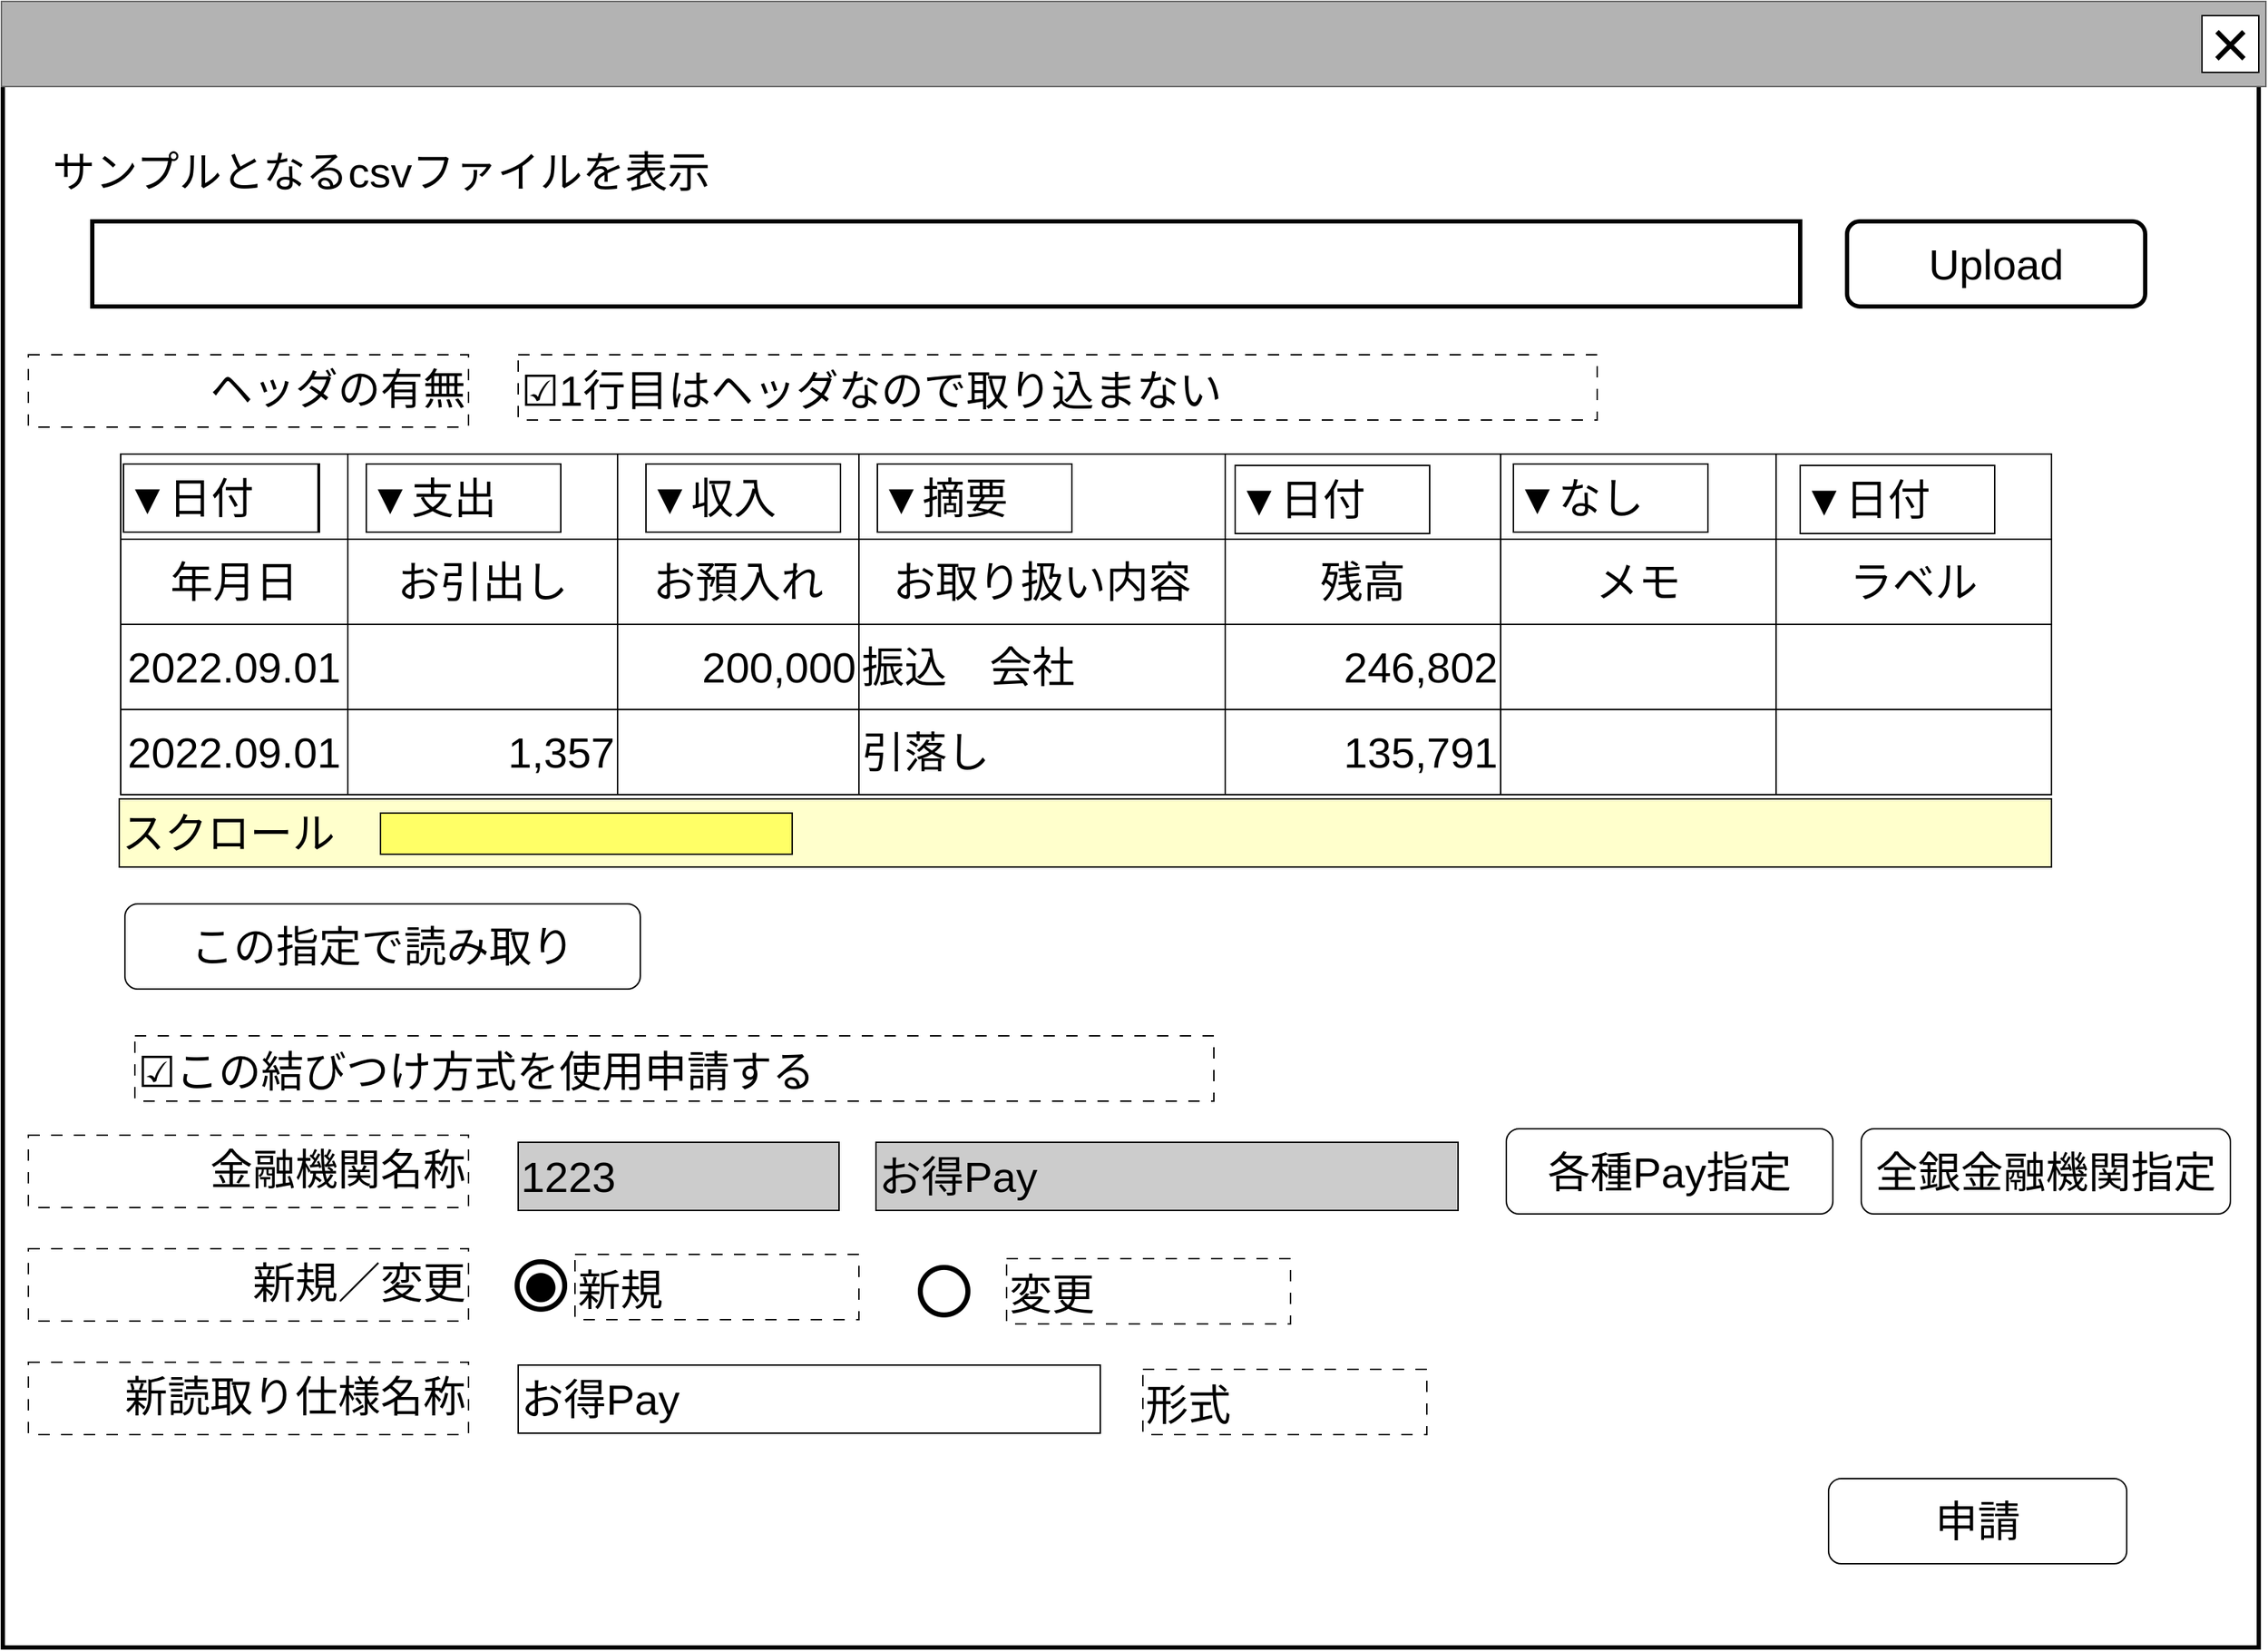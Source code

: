 <mxfile version="24.2.5" type="device">
  <diagram name="ページ1" id="LE8fIzdrHe0wcv1LTvfw">
    <mxGraphModel dx="2474" dy="1480" grid="1" gridSize="10" guides="1" tooltips="1" connect="1" arrows="1" fold="1" page="1" pageScale="1" pageWidth="1600" pageHeight="1200" math="0" shadow="0">
      <root>
        <mxCell id="0" />
        <mxCell id="cFaB45KztUIKXS-_cTrr-4" value="背景" style="locked=1;" parent="0" visible="0" />
        <mxCell id="cFaB45KztUIKXS-_cTrr-5" value="" style="rounded=0;whiteSpace=wrap;html=1;strokeWidth=3;" parent="cFaB45KztUIKXS-_cTrr-4" vertex="1">
          <mxGeometry x="1" y="1" width="1595" height="1180" as="geometry" />
        </mxCell>
        <mxCell id="cFaB45KztUIKXS-_cTrr-6" value="" style="rounded=0;whiteSpace=wrap;html=1;fillColor=#B3B3B3;fontColor=#333333;strokeColor=#666666;" parent="cFaB45KztUIKXS-_cTrr-4" vertex="1">
          <mxGeometry width="1595" height="60" as="geometry" />
        </mxCell>
        <mxCell id="cFaB45KztUIKXS-_cTrr-7" value="&lt;font style=&quot;font-size: 48px;&quot;&gt;×&lt;/font&gt;" style="rounded=0;whiteSpace=wrap;html=1;" parent="cFaB45KztUIKXS-_cTrr-4" vertex="1">
          <mxGeometry x="1550" y="10" width="40" height="40" as="geometry" />
        </mxCell>
        <mxCell id="cFaB45KztUIKXS-_cTrr-8" value="" style="rounded=0;whiteSpace=wrap;html=1;" parent="cFaB45KztUIKXS-_cTrr-4" vertex="1">
          <mxGeometry x="830" y="670" width="120" height="60" as="geometry" />
        </mxCell>
        <mxCell id="cFaB45KztUIKXS-_cTrr-9" value="ウインドウ" style="locked=1;" parent="0" />
        <mxCell id="cFaB45KztUIKXS-_cTrr-10" value="" style="rounded=0;whiteSpace=wrap;html=1;strokeWidth=3;" parent="cFaB45KztUIKXS-_cTrr-9" vertex="1">
          <mxGeometry x="1" y="1" width="1589" height="1159" as="geometry" />
        </mxCell>
        <mxCell id="cFaB45KztUIKXS-_cTrr-11" value="" style="rounded=0;whiteSpace=wrap;html=1;fillColor=#B3B3B3;fontColor=#333333;strokeColor=#666666;" parent="cFaB45KztUIKXS-_cTrr-9" vertex="1">
          <mxGeometry width="1595" height="60" as="geometry" />
        </mxCell>
        <mxCell id="cFaB45KztUIKXS-_cTrr-12" value="&lt;font style=&quot;font-size: 48px;&quot;&gt;×&lt;/font&gt;" style="rounded=0;whiteSpace=wrap;html=1;" parent="cFaB45KztUIKXS-_cTrr-9" vertex="1">
          <mxGeometry x="1550" y="10" width="40" height="40" as="geometry" />
        </mxCell>
        <mxCell id="cFaB45KztUIKXS-_cTrr-14" value="名称未設定レイヤ" style="" parent="0" />
        <mxCell id="iuLljrWptE0SfQuj8YOA-0" value="&lt;span style=&quot;font-size: 30px;&quot;&gt;ヘッダの有無&lt;/span&gt;" style="rounded=0;whiteSpace=wrap;html=1;align=right;dashed=1;dashPattern=8 8;verticalAlign=top;" parent="cFaB45KztUIKXS-_cTrr-14" vertex="1">
          <mxGeometry x="19" y="249" width="310" height="51" as="geometry" />
        </mxCell>
        <mxCell id="iuLljrWptE0SfQuj8YOA-2" value="&lt;span style=&quot;font-size: 30px;&quot;&gt;▼1日付&lt;/span&gt;" style="rounded=0;whiteSpace=wrap;html=1;align=left;" parent="cFaB45KztUIKXS-_cTrr-14" vertex="1">
          <mxGeometry x="87" y="326" width="137" height="48" as="geometry" />
        </mxCell>
        <mxCell id="iuLljrWptE0SfQuj8YOA-3" value="&lt;span style=&quot;font-size: 30px;&quot;&gt;Upload&lt;/span&gt;" style="rounded=1;whiteSpace=wrap;html=1;fillColor=#FFFFFF;strokeWidth=3;" parent="cFaB45KztUIKXS-_cTrr-14" vertex="1">
          <mxGeometry x="1300" y="155" width="210" height="60" as="geometry" />
        </mxCell>
        <mxCell id="iuLljrWptE0SfQuj8YOA-4" value="&lt;span style=&quot;font-size: 30px;&quot;&gt;サンプルとなるcsvファイルを表示&lt;/span&gt;" style="text;html=1;strokeColor=none;fillColor=none;align=left;verticalAlign=middle;whiteSpace=wrap;rounded=0;" parent="cFaB45KztUIKXS-_cTrr-14" vertex="1">
          <mxGeometry x="34" y="100" width="600" height="40" as="geometry" />
        </mxCell>
        <mxCell id="iuLljrWptE0SfQuj8YOA-5" value="" style="rounded=0;whiteSpace=wrap;html=1;strokeWidth=3;" parent="cFaB45KztUIKXS-_cTrr-14" vertex="1">
          <mxGeometry x="64" y="155" width="1203" height="60" as="geometry" />
        </mxCell>
        <mxCell id="iuLljrWptE0SfQuj8YOA-6" value="" style="childLayout=tableLayout;recursiveResize=0;shadow=0;fillColor=none;" parent="cFaB45KztUIKXS-_cTrr-14" vertex="1">
          <mxGeometry x="84" y="319" width="1360" height="240" as="geometry" />
        </mxCell>
        <mxCell id="iuLljrWptE0SfQuj8YOA-7" style="shape=tableRow;horizontal=0;startSize=0;swimlaneHead=0;swimlaneBody=0;top=0;left=0;bottom=0;right=0;dropTarget=0;collapsible=0;recursiveResize=0;expand=0;fontStyle=0;fillColor=none;strokeColor=inherit;" parent="iuLljrWptE0SfQuj8YOA-6" vertex="1">
          <mxGeometry width="1360" height="60" as="geometry" />
        </mxCell>
        <mxCell id="iuLljrWptE0SfQuj8YOA-8" value="" style="connectable=0;recursiveResize=0;strokeColor=inherit;fillColor=none;align=center;whiteSpace=wrap;html=1;" parent="iuLljrWptE0SfQuj8YOA-7" vertex="1">
          <mxGeometry width="160" height="60" as="geometry">
            <mxRectangle width="160" height="60" as="alternateBounds" />
          </mxGeometry>
        </mxCell>
        <mxCell id="iuLljrWptE0SfQuj8YOA-9" style="connectable=0;recursiveResize=0;strokeColor=inherit;fillColor=none;align=center;whiteSpace=wrap;html=1;" parent="iuLljrWptE0SfQuj8YOA-7" vertex="1">
          <mxGeometry x="160" width="190" height="60" as="geometry">
            <mxRectangle width="190" height="60" as="alternateBounds" />
          </mxGeometry>
        </mxCell>
        <mxCell id="iuLljrWptE0SfQuj8YOA-10" style="connectable=0;recursiveResize=0;strokeColor=inherit;fillColor=none;align=center;whiteSpace=wrap;html=1;" parent="iuLljrWptE0SfQuj8YOA-7" vertex="1">
          <mxGeometry x="350" width="170" height="60" as="geometry">
            <mxRectangle width="170" height="60" as="alternateBounds" />
          </mxGeometry>
        </mxCell>
        <mxCell id="iuLljrWptE0SfQuj8YOA-11" style="connectable=0;recursiveResize=0;strokeColor=inherit;fillColor=none;align=center;whiteSpace=wrap;html=1;" parent="iuLljrWptE0SfQuj8YOA-7" vertex="1">
          <mxGeometry x="520" width="258" height="60" as="geometry">
            <mxRectangle width="258" height="60" as="alternateBounds" />
          </mxGeometry>
        </mxCell>
        <mxCell id="iuLljrWptE0SfQuj8YOA-12" style="connectable=0;recursiveResize=0;strokeColor=inherit;fillColor=none;align=center;whiteSpace=wrap;html=1;" parent="iuLljrWptE0SfQuj8YOA-7" vertex="1">
          <mxGeometry x="778" width="194" height="60" as="geometry">
            <mxRectangle width="194" height="60" as="alternateBounds" />
          </mxGeometry>
        </mxCell>
        <mxCell id="iuLljrWptE0SfQuj8YOA-13" style="connectable=0;recursiveResize=0;strokeColor=inherit;fillColor=none;align=center;whiteSpace=wrap;html=1;" parent="iuLljrWptE0SfQuj8YOA-7" vertex="1">
          <mxGeometry x="972" width="194" height="60" as="geometry">
            <mxRectangle width="194" height="60" as="alternateBounds" />
          </mxGeometry>
        </mxCell>
        <mxCell id="iuLljrWptE0SfQuj8YOA-14" style="connectable=0;recursiveResize=0;strokeColor=inherit;fillColor=none;align=center;whiteSpace=wrap;html=1;" parent="iuLljrWptE0SfQuj8YOA-7" vertex="1">
          <mxGeometry x="1166" width="194" height="60" as="geometry">
            <mxRectangle width="194" height="60" as="alternateBounds" />
          </mxGeometry>
        </mxCell>
        <mxCell id="iuLljrWptE0SfQuj8YOA-15" value="" style="shape=tableRow;horizontal=0;startSize=0;swimlaneHead=0;swimlaneBody=0;top=0;left=0;bottom=0;right=0;dropTarget=0;collapsible=0;recursiveResize=0;expand=0;fontStyle=0;fillColor=none;strokeColor=inherit;" parent="iuLljrWptE0SfQuj8YOA-6" vertex="1">
          <mxGeometry y="60" width="1360" height="60" as="geometry" />
        </mxCell>
        <mxCell id="iuLljrWptE0SfQuj8YOA-16" value="&lt;font style=&quot;font-size: 30px;&quot;&gt;年月日&lt;br&gt;&lt;/font&gt;" style="connectable=0;recursiveResize=0;strokeColor=inherit;fillColor=none;align=center;whiteSpace=wrap;html=1;" parent="iuLljrWptE0SfQuj8YOA-15" vertex="1">
          <mxGeometry width="160" height="60" as="geometry">
            <mxRectangle width="160" height="60" as="alternateBounds" />
          </mxGeometry>
        </mxCell>
        <mxCell id="iuLljrWptE0SfQuj8YOA-17" value="&lt;font style=&quot;font-size: 30px;&quot;&gt;お引出し&lt;/font&gt;" style="connectable=0;recursiveResize=0;strokeColor=inherit;fillColor=none;align=center;whiteSpace=wrap;html=1;" parent="iuLljrWptE0SfQuj8YOA-15" vertex="1">
          <mxGeometry x="160" width="190" height="60" as="geometry">
            <mxRectangle width="190" height="60" as="alternateBounds" />
          </mxGeometry>
        </mxCell>
        <mxCell id="iuLljrWptE0SfQuj8YOA-18" value="&lt;font style=&quot;font-size: 30px;&quot;&gt;お預入れ&lt;/font&gt;" style="connectable=0;recursiveResize=0;strokeColor=inherit;fillColor=none;align=center;whiteSpace=wrap;html=1;" parent="iuLljrWptE0SfQuj8YOA-15" vertex="1">
          <mxGeometry x="350" width="170" height="60" as="geometry">
            <mxRectangle width="170" height="60" as="alternateBounds" />
          </mxGeometry>
        </mxCell>
        <mxCell id="iuLljrWptE0SfQuj8YOA-19" value="&lt;font style=&quot;font-size: 30px;&quot;&gt;お取り扱い内容&lt;/font&gt;" style="connectable=0;recursiveResize=0;strokeColor=inherit;fillColor=none;align=center;whiteSpace=wrap;html=1;" parent="iuLljrWptE0SfQuj8YOA-15" vertex="1">
          <mxGeometry x="520" width="258" height="60" as="geometry">
            <mxRectangle width="258" height="60" as="alternateBounds" />
          </mxGeometry>
        </mxCell>
        <mxCell id="iuLljrWptE0SfQuj8YOA-20" value="&lt;font style=&quot;font-size: 30px;&quot;&gt;残高&lt;/font&gt;" style="connectable=0;recursiveResize=0;strokeColor=inherit;fillColor=none;align=center;whiteSpace=wrap;html=1;" parent="iuLljrWptE0SfQuj8YOA-15" vertex="1">
          <mxGeometry x="778" width="194" height="60" as="geometry">
            <mxRectangle width="194" height="60" as="alternateBounds" />
          </mxGeometry>
        </mxCell>
        <mxCell id="iuLljrWptE0SfQuj8YOA-21" value="&lt;font style=&quot;font-size: 30px;&quot;&gt;メモ&lt;/font&gt;" style="connectable=0;recursiveResize=0;strokeColor=inherit;fillColor=none;align=center;whiteSpace=wrap;html=1;" parent="iuLljrWptE0SfQuj8YOA-15" vertex="1">
          <mxGeometry x="972" width="194" height="60" as="geometry">
            <mxRectangle width="194" height="60" as="alternateBounds" />
          </mxGeometry>
        </mxCell>
        <mxCell id="iuLljrWptE0SfQuj8YOA-22" value="&lt;font style=&quot;font-size: 30px;&quot;&gt;ラベル&lt;/font&gt;" style="connectable=0;recursiveResize=0;strokeColor=inherit;fillColor=none;align=center;whiteSpace=wrap;html=1;" parent="iuLljrWptE0SfQuj8YOA-15" vertex="1">
          <mxGeometry x="1166" width="194" height="60" as="geometry">
            <mxRectangle width="194" height="60" as="alternateBounds" />
          </mxGeometry>
        </mxCell>
        <mxCell id="iuLljrWptE0SfQuj8YOA-23" style="shape=tableRow;horizontal=0;startSize=0;swimlaneHead=0;swimlaneBody=0;top=0;left=0;bottom=0;right=0;dropTarget=0;collapsible=0;recursiveResize=0;expand=0;fontStyle=0;fillColor=none;strokeColor=inherit;" parent="iuLljrWptE0SfQuj8YOA-6" vertex="1">
          <mxGeometry y="120" width="1360" height="60" as="geometry" />
        </mxCell>
        <mxCell id="iuLljrWptE0SfQuj8YOA-24" value="&lt;font style=&quot;font-size: 30px;&quot;&gt;2022.09.01&lt;/font&gt;" style="connectable=0;recursiveResize=0;strokeColor=inherit;fillColor=none;align=center;whiteSpace=wrap;html=1;" parent="iuLljrWptE0SfQuj8YOA-23" vertex="1">
          <mxGeometry width="160" height="60" as="geometry">
            <mxRectangle width="160" height="60" as="alternateBounds" />
          </mxGeometry>
        </mxCell>
        <mxCell id="iuLljrWptE0SfQuj8YOA-25" value="" style="connectable=0;recursiveResize=0;strokeColor=inherit;fillColor=none;align=center;whiteSpace=wrap;html=1;" parent="iuLljrWptE0SfQuj8YOA-23" vertex="1">
          <mxGeometry x="160" width="190" height="60" as="geometry">
            <mxRectangle width="190" height="60" as="alternateBounds" />
          </mxGeometry>
        </mxCell>
        <mxCell id="iuLljrWptE0SfQuj8YOA-26" value="&lt;font style=&quot;font-size: 30px;&quot;&gt;200,000&lt;/font&gt;" style="connectable=0;recursiveResize=0;strokeColor=inherit;fillColor=none;align=right;whiteSpace=wrap;html=1;" parent="iuLljrWptE0SfQuj8YOA-23" vertex="1">
          <mxGeometry x="350" width="170" height="60" as="geometry">
            <mxRectangle width="170" height="60" as="alternateBounds" />
          </mxGeometry>
        </mxCell>
        <mxCell id="iuLljrWptE0SfQuj8YOA-27" value="&lt;span style=&quot;font-size: 30px;&quot;&gt;振込　会社&lt;/span&gt;" style="connectable=0;recursiveResize=0;strokeColor=inherit;fillColor=none;align=left;whiteSpace=wrap;html=1;" parent="iuLljrWptE0SfQuj8YOA-23" vertex="1">
          <mxGeometry x="520" width="258" height="60" as="geometry">
            <mxRectangle width="258" height="60" as="alternateBounds" />
          </mxGeometry>
        </mxCell>
        <mxCell id="iuLljrWptE0SfQuj8YOA-28" value="&lt;font style=&quot;font-size: 30px;&quot;&gt;246,802&lt;/font&gt;" style="connectable=0;recursiveResize=0;strokeColor=inherit;fillColor=none;align=right;whiteSpace=wrap;html=1;" parent="iuLljrWptE0SfQuj8YOA-23" vertex="1">
          <mxGeometry x="778" width="194" height="60" as="geometry">
            <mxRectangle width="194" height="60" as="alternateBounds" />
          </mxGeometry>
        </mxCell>
        <mxCell id="iuLljrWptE0SfQuj8YOA-29" style="connectable=0;recursiveResize=0;strokeColor=inherit;fillColor=none;align=center;whiteSpace=wrap;html=1;" parent="iuLljrWptE0SfQuj8YOA-23" vertex="1">
          <mxGeometry x="972" width="194" height="60" as="geometry">
            <mxRectangle width="194" height="60" as="alternateBounds" />
          </mxGeometry>
        </mxCell>
        <mxCell id="iuLljrWptE0SfQuj8YOA-30" style="connectable=0;recursiveResize=0;strokeColor=inherit;fillColor=none;align=center;whiteSpace=wrap;html=1;" parent="iuLljrWptE0SfQuj8YOA-23" vertex="1">
          <mxGeometry x="1166" width="194" height="60" as="geometry">
            <mxRectangle width="194" height="60" as="alternateBounds" />
          </mxGeometry>
        </mxCell>
        <mxCell id="iuLljrWptE0SfQuj8YOA-31" style="shape=tableRow;horizontal=0;startSize=0;swimlaneHead=0;swimlaneBody=0;top=0;left=0;bottom=0;right=0;dropTarget=0;collapsible=0;recursiveResize=0;expand=0;fontStyle=0;fillColor=none;strokeColor=inherit;" parent="iuLljrWptE0SfQuj8YOA-6" vertex="1">
          <mxGeometry y="180" width="1360" height="60" as="geometry" />
        </mxCell>
        <mxCell id="iuLljrWptE0SfQuj8YOA-32" value="&lt;font style=&quot;font-size: 30px;&quot;&gt;2022.09.01&lt;/font&gt;" style="connectable=0;recursiveResize=0;strokeColor=inherit;fillColor=none;align=center;whiteSpace=wrap;html=1;" parent="iuLljrWptE0SfQuj8YOA-31" vertex="1">
          <mxGeometry width="160" height="60" as="geometry">
            <mxRectangle width="160" height="60" as="alternateBounds" />
          </mxGeometry>
        </mxCell>
        <mxCell id="iuLljrWptE0SfQuj8YOA-33" value="&lt;font style=&quot;font-size: 30px;&quot;&gt;1,357&lt;/font&gt;" style="connectable=0;recursiveResize=0;strokeColor=inherit;fillColor=none;align=right;whiteSpace=wrap;html=1;" parent="iuLljrWptE0SfQuj8YOA-31" vertex="1">
          <mxGeometry x="160" width="190" height="60" as="geometry">
            <mxRectangle width="190" height="60" as="alternateBounds" />
          </mxGeometry>
        </mxCell>
        <mxCell id="iuLljrWptE0SfQuj8YOA-34" value="" style="connectable=0;recursiveResize=0;strokeColor=inherit;fillColor=none;align=center;whiteSpace=wrap;html=1;" parent="iuLljrWptE0SfQuj8YOA-31" vertex="1">
          <mxGeometry x="350" width="170" height="60" as="geometry">
            <mxRectangle width="170" height="60" as="alternateBounds" />
          </mxGeometry>
        </mxCell>
        <mxCell id="iuLljrWptE0SfQuj8YOA-35" value="&lt;font style=&quot;font-size: 30px;&quot;&gt;引落し&lt;/font&gt;" style="connectable=0;recursiveResize=0;strokeColor=inherit;fillColor=none;align=left;whiteSpace=wrap;html=1;" parent="iuLljrWptE0SfQuj8YOA-31" vertex="1">
          <mxGeometry x="520" width="258" height="60" as="geometry">
            <mxRectangle width="258" height="60" as="alternateBounds" />
          </mxGeometry>
        </mxCell>
        <mxCell id="iuLljrWptE0SfQuj8YOA-36" value="&lt;font style=&quot;font-size: 30px;&quot;&gt;135,791&lt;/font&gt;" style="connectable=0;recursiveResize=0;strokeColor=inherit;fillColor=none;align=right;whiteSpace=wrap;html=1;" parent="iuLljrWptE0SfQuj8YOA-31" vertex="1">
          <mxGeometry x="778" width="194" height="60" as="geometry">
            <mxRectangle width="194" height="60" as="alternateBounds" />
          </mxGeometry>
        </mxCell>
        <mxCell id="iuLljrWptE0SfQuj8YOA-37" style="connectable=0;recursiveResize=0;strokeColor=inherit;fillColor=none;align=center;whiteSpace=wrap;html=1;" parent="iuLljrWptE0SfQuj8YOA-31" vertex="1">
          <mxGeometry x="972" width="194" height="60" as="geometry">
            <mxRectangle width="194" height="60" as="alternateBounds" />
          </mxGeometry>
        </mxCell>
        <mxCell id="iuLljrWptE0SfQuj8YOA-38" style="connectable=0;recursiveResize=0;strokeColor=inherit;fillColor=none;align=center;whiteSpace=wrap;html=1;" parent="iuLljrWptE0SfQuj8YOA-31" vertex="1">
          <mxGeometry x="1166" width="194" height="60" as="geometry">
            <mxRectangle width="194" height="60" as="alternateBounds" />
          </mxGeometry>
        </mxCell>
        <mxCell id="iuLljrWptE0SfQuj8YOA-39" value="&lt;span style=&quot;font-size: 30px;&quot;&gt;▼支出&lt;/span&gt;" style="rounded=0;whiteSpace=wrap;html=1;align=left;" parent="cFaB45KztUIKXS-_cTrr-14" vertex="1">
          <mxGeometry x="257" y="326" width="137" height="48" as="geometry" />
        </mxCell>
        <mxCell id="iuLljrWptE0SfQuj8YOA-40" value="&lt;span style=&quot;font-size: 30px;&quot;&gt;▼収入&lt;/span&gt;" style="rounded=0;whiteSpace=wrap;html=1;align=left;" parent="cFaB45KztUIKXS-_cTrr-14" vertex="1">
          <mxGeometry x="454" y="326" width="137" height="48" as="geometry" />
        </mxCell>
        <mxCell id="iuLljrWptE0SfQuj8YOA-41" value="&lt;span style=&quot;font-size: 30px;&quot;&gt;▼摘要&lt;/span&gt;" style="rounded=0;whiteSpace=wrap;html=1;align=left;" parent="cFaB45KztUIKXS-_cTrr-14" vertex="1">
          <mxGeometry x="617" y="326" width="137" height="48" as="geometry" />
        </mxCell>
        <mxCell id="iuLljrWptE0SfQuj8YOA-42" value="&lt;span style=&quot;font-size: 30px;&quot;&gt;▼日付&lt;/span&gt;" style="rounded=0;whiteSpace=wrap;html=1;align=left;" parent="cFaB45KztUIKXS-_cTrr-14" vertex="1">
          <mxGeometry x="869" y="327" width="137" height="48" as="geometry" />
        </mxCell>
        <mxCell id="iuLljrWptE0SfQuj8YOA-43" value="&lt;span style=&quot;font-size: 30px;&quot;&gt;▼なし&lt;/span&gt;" style="rounded=0;whiteSpace=wrap;html=1;align=left;" parent="cFaB45KztUIKXS-_cTrr-14" vertex="1">
          <mxGeometry x="1065" y="326" width="137" height="48" as="geometry" />
        </mxCell>
        <mxCell id="iuLljrWptE0SfQuj8YOA-44" value="&lt;span style=&quot;font-size: 30px;&quot;&gt;▼日付&lt;/span&gt;" style="rounded=0;whiteSpace=wrap;html=1;align=left;" parent="cFaB45KztUIKXS-_cTrr-14" vertex="1">
          <mxGeometry x="1267" y="327" width="137" height="48" as="geometry" />
        </mxCell>
        <mxCell id="iuLljrWptE0SfQuj8YOA-45" value="&lt;div style=&quot;&quot;&gt;&lt;font style=&quot;font-size: 30px;&quot;&gt;スクロール&lt;/font&gt;&lt;/div&gt;" style="rounded=0;whiteSpace=wrap;html=1;align=left;verticalAlign=top;fillColor=#FFFFCC;" parent="cFaB45KztUIKXS-_cTrr-14" vertex="1">
          <mxGeometry x="83" y="562" width="1361" height="48" as="geometry" />
        </mxCell>
        <mxCell id="iuLljrWptE0SfQuj8YOA-46" value="&lt;div style=&quot;&quot;&gt;&lt;br&gt;&lt;/div&gt;" style="rounded=0;whiteSpace=wrap;html=1;align=left;verticalAlign=top;fillColor=#FFFF66;" parent="cFaB45KztUIKXS-_cTrr-14" vertex="1">
          <mxGeometry x="267" y="572" width="290" height="29" as="geometry" />
        </mxCell>
        <mxCell id="iuLljrWptE0SfQuj8YOA-47" value="&lt;span style=&quot;font-size: 30px;&quot;&gt;▼日付&lt;/span&gt;" style="rounded=0;whiteSpace=wrap;html=1;align=left;" parent="cFaB45KztUIKXS-_cTrr-14" vertex="1">
          <mxGeometry x="86" y="326" width="137" height="48" as="geometry" />
        </mxCell>
        <mxCell id="iuLljrWptE0SfQuj8YOA-48" value="&lt;span style=&quot;font-size: 30px;&quot;&gt;☑1行目はヘッダなので取り込まない&lt;/span&gt;" style="rounded=0;whiteSpace=wrap;html=1;align=left;dashed=1;dashPattern=8 8;verticalAlign=bottom;" parent="cFaB45KztUIKXS-_cTrr-14" vertex="1">
          <mxGeometry x="364" y="249" width="760" height="46" as="geometry" />
        </mxCell>
        <mxCell id="dCVu0rkNFsr91CzSjSnU-0" value="&lt;font style=&quot;font-size: 30px;&quot;&gt;お得Pay&lt;/font&gt;" style="rounded=0;whiteSpace=wrap;html=1;align=left;" parent="cFaB45KztUIKXS-_cTrr-14" vertex="1">
          <mxGeometry x="364" y="961" width="410" height="48" as="geometry" />
        </mxCell>
        <mxCell id="dCVu0rkNFsr91CzSjSnU-1" value="&lt;span style=&quot;font-size: 30px;&quot;&gt;申請&lt;/span&gt;" style="rounded=1;whiteSpace=wrap;html=1;" parent="cFaB45KztUIKXS-_cTrr-14" vertex="1">
          <mxGeometry x="1287" y="1041" width="210" height="60" as="geometry" />
        </mxCell>
        <mxCell id="dCVu0rkNFsr91CzSjSnU-2" value="&lt;span style=&quot;font-size: 30px;&quot;&gt;形式&lt;/span&gt;" style="rounded=0;whiteSpace=wrap;html=1;align=left;dashed=1;dashPattern=8 8;verticalAlign=bottom;" parent="cFaB45KztUIKXS-_cTrr-14" vertex="1">
          <mxGeometry x="804" y="964" width="200" height="46" as="geometry" />
        </mxCell>
        <mxCell id="dCVu0rkNFsr91CzSjSnU-3" value="&lt;span style=&quot;font-size: 30px;&quot;&gt;新読取り仕様名称&lt;/span&gt;" style="rounded=0;whiteSpace=wrap;html=1;align=right;dashed=1;dashPattern=8 8;verticalAlign=top;" parent="cFaB45KztUIKXS-_cTrr-14" vertex="1">
          <mxGeometry x="19" y="959" width="310" height="51" as="geometry" />
        </mxCell>
        <mxCell id="dCVu0rkNFsr91CzSjSnU-5" value="&lt;font style=&quot;font-size: 30px;&quot;&gt;1223&lt;/font&gt;" style="rounded=0;whiteSpace=wrap;html=1;align=left;fillColor=#CCCCCC;" parent="cFaB45KztUIKXS-_cTrr-14" vertex="1">
          <mxGeometry x="364" y="804" width="226" height="48" as="geometry" />
        </mxCell>
        <mxCell id="dCVu0rkNFsr91CzSjSnU-6" value="&lt;div&gt;&lt;span style=&quot;font-size: 30px;&quot;&gt;金融機関名称&lt;/span&gt;&lt;/div&gt;" style="rounded=0;whiteSpace=wrap;html=1;align=right;dashed=1;dashPattern=8 8;verticalAlign=top;" parent="cFaB45KztUIKXS-_cTrr-14" vertex="1">
          <mxGeometry x="19" y="799" width="310" height="51" as="geometry" />
        </mxCell>
        <mxCell id="dCVu0rkNFsr91CzSjSnU-7" value="&lt;font style=&quot;font-size: 30px;&quot;&gt;お得Pay&lt;/font&gt;" style="rounded=0;whiteSpace=wrap;html=1;align=left;fillColor=#CCCCCC;" parent="cFaB45KztUIKXS-_cTrr-14" vertex="1">
          <mxGeometry x="616" y="804" width="410" height="48" as="geometry" />
        </mxCell>
        <mxCell id="dCVu0rkNFsr91CzSjSnU-11" value="&lt;span style=&quot;font-size: 30px;&quot;&gt;新規／変更&lt;/span&gt;" style="rounded=0;whiteSpace=wrap;html=1;align=right;dashed=1;dashPattern=8 8;verticalAlign=top;" parent="cFaB45KztUIKXS-_cTrr-14" vertex="1">
          <mxGeometry x="19" y="879" width="310" height="51" as="geometry" />
        </mxCell>
        <mxCell id="dCVu0rkNFsr91CzSjSnU-12" value="&lt;font style=&quot;font-size: 84px;&quot;&gt;○&lt;/font&gt;" style="text;html=1;strokeColor=none;fillColor=none;align=center;verticalAlign=middle;whiteSpace=wrap;rounded=0;fontSize=60;" parent="cFaB45KztUIKXS-_cTrr-14" vertex="1">
          <mxGeometry x="350" y="886" width="60" height="30" as="geometry" />
        </mxCell>
        <mxCell id="dCVu0rkNFsr91CzSjSnU-13" value="&lt;font style=&quot;font-size: 48px;&quot;&gt;●&lt;/font&gt;" style="text;html=1;strokeColor=none;fillColor=none;align=center;verticalAlign=middle;whiteSpace=wrap;rounded=0;fontSize=48;" parent="cFaB45KztUIKXS-_cTrr-14" vertex="1">
          <mxGeometry x="350" y="888" width="60" height="30" as="geometry" />
        </mxCell>
        <mxCell id="dCVu0rkNFsr91CzSjSnU-14" value="&lt;font style=&quot;font-size: 84px;&quot;&gt;○&lt;/font&gt;" style="text;html=1;strokeColor=none;fillColor=none;align=center;verticalAlign=middle;whiteSpace=wrap;rounded=0;fontSize=60;" parent="cFaB45KztUIKXS-_cTrr-14" vertex="1">
          <mxGeometry x="634" y="890" width="60" height="30" as="geometry" />
        </mxCell>
        <mxCell id="dCVu0rkNFsr91CzSjSnU-16" value="&lt;span style=&quot;font-size: 30px;&quot;&gt;新規&lt;/span&gt;" style="rounded=0;whiteSpace=wrap;html=1;align=left;dashed=1;dashPattern=8 8;verticalAlign=bottom;" parent="cFaB45KztUIKXS-_cTrr-14" vertex="1">
          <mxGeometry x="404" y="883" width="200" height="46" as="geometry" />
        </mxCell>
        <mxCell id="dCVu0rkNFsr91CzSjSnU-17" value="&lt;span style=&quot;font-size: 30px;&quot;&gt;変更&lt;/span&gt;" style="rounded=0;whiteSpace=wrap;html=1;align=left;dashed=1;dashPattern=8 8;verticalAlign=bottom;" parent="cFaB45KztUIKXS-_cTrr-14" vertex="1">
          <mxGeometry x="708" y="886" width="200" height="46" as="geometry" />
        </mxCell>
        <mxCell id="puRw_zSc6iyrrQ_QvCc0-0" value="&lt;span style=&quot;font-size: 30px;&quot;&gt;この指定で読み取り&lt;/span&gt;" style="rounded=1;whiteSpace=wrap;html=1;" vertex="1" parent="cFaB45KztUIKXS-_cTrr-14">
          <mxGeometry x="87" y="636" width="363" height="60" as="geometry" />
        </mxCell>
        <mxCell id="puRw_zSc6iyrrQ_QvCc0-1" value="&lt;span style=&quot;font-size: 30px;&quot;&gt;☑この結びつけ方式を使用申請する&lt;/span&gt;" style="rounded=0;whiteSpace=wrap;html=1;align=left;dashed=1;dashPattern=8 8;verticalAlign=bottom;" vertex="1" parent="cFaB45KztUIKXS-_cTrr-14">
          <mxGeometry x="94" y="729" width="760" height="46" as="geometry" />
        </mxCell>
        <mxCell id="puRw_zSc6iyrrQ_QvCc0-2" value="&lt;span style=&quot;font-size: 30px;&quot;&gt;各種Pay指定&lt;/span&gt;" style="rounded=1;whiteSpace=wrap;html=1;" vertex="1" parent="cFaB45KztUIKXS-_cTrr-14">
          <mxGeometry x="1060" y="794.5" width="230" height="60" as="geometry" />
        </mxCell>
        <mxCell id="puRw_zSc6iyrrQ_QvCc0-3" value="&lt;span style=&quot;font-size: 30px;&quot;&gt;全銀金融機関指定&lt;/span&gt;" style="rounded=1;whiteSpace=wrap;html=1;" vertex="1" parent="cFaB45KztUIKXS-_cTrr-14">
          <mxGeometry x="1310" y="794.5" width="260" height="60" as="geometry" />
        </mxCell>
      </root>
    </mxGraphModel>
  </diagram>
</mxfile>
